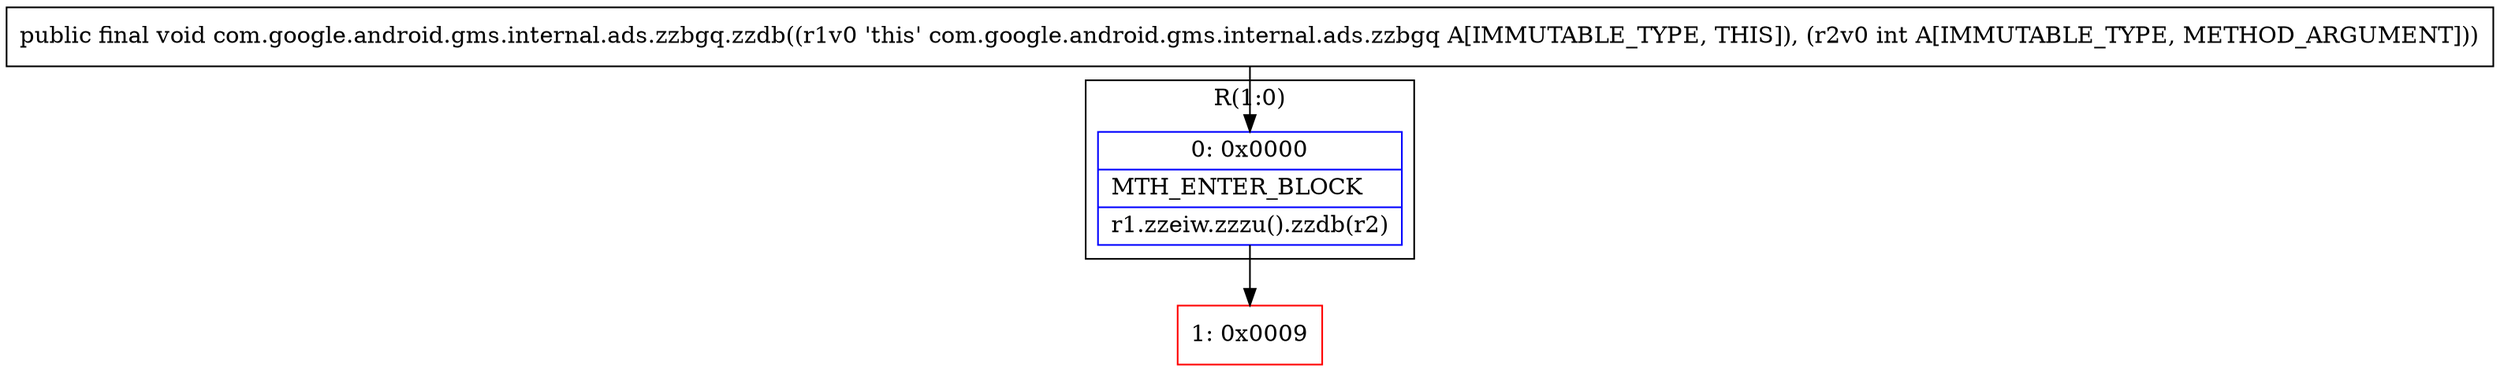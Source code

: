 digraph "CFG forcom.google.android.gms.internal.ads.zzbgq.zzdb(I)V" {
subgraph cluster_Region_312085898 {
label = "R(1:0)";
node [shape=record,color=blue];
Node_0 [shape=record,label="{0\:\ 0x0000|MTH_ENTER_BLOCK\l|r1.zzeiw.zzzu().zzdb(r2)\l}"];
}
Node_1 [shape=record,color=red,label="{1\:\ 0x0009}"];
MethodNode[shape=record,label="{public final void com.google.android.gms.internal.ads.zzbgq.zzdb((r1v0 'this' com.google.android.gms.internal.ads.zzbgq A[IMMUTABLE_TYPE, THIS]), (r2v0 int A[IMMUTABLE_TYPE, METHOD_ARGUMENT])) }"];
MethodNode -> Node_0;
Node_0 -> Node_1;
}

